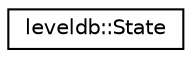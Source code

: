 digraph "Graphical Class Hierarchy"
{
  edge [fontname="Helvetica",fontsize="10",labelfontname="Helvetica",labelfontsize="10"];
  node [fontname="Helvetica",fontsize="10",shape=record];
  rankdir="LR";
  Node1 [label="leveldb::State",height=0.2,width=0.4,color="black", fillcolor="white", style="filled",URL="$structleveldb_1_1_state.html"];
}
